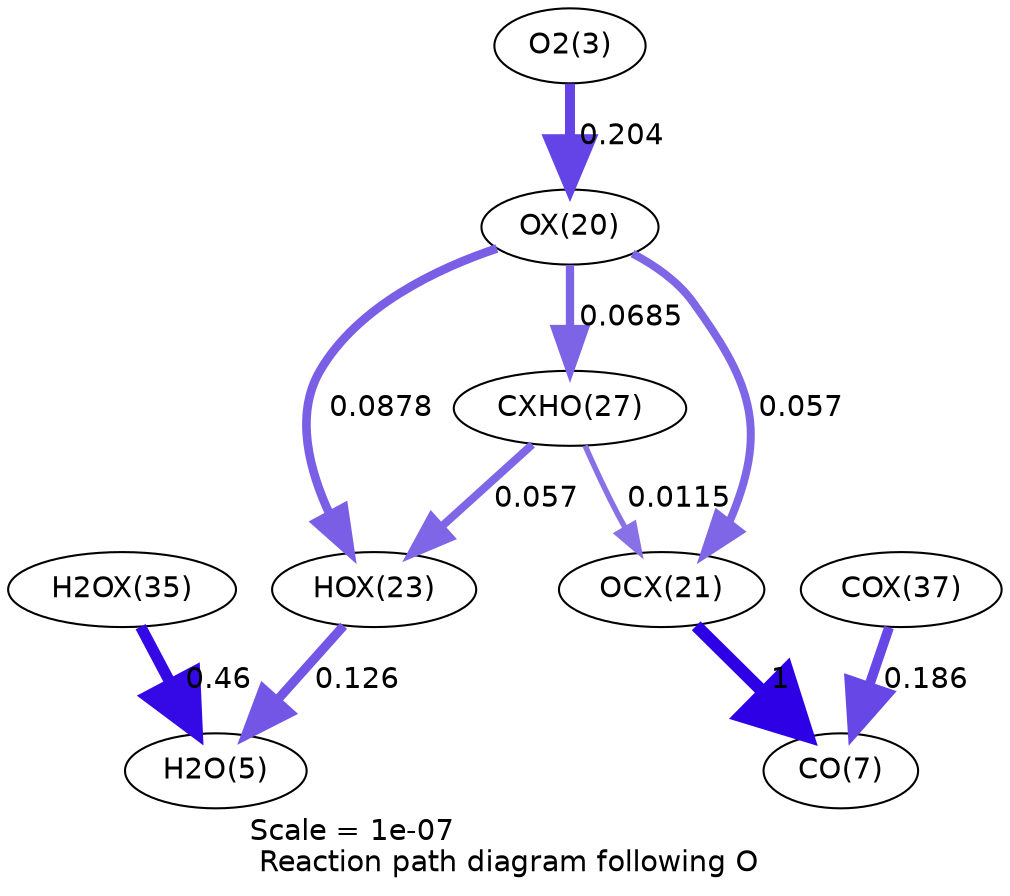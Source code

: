 digraph reaction_paths {
center=1;
s5 -> s23[fontname="Helvetica", penwidth=4.8, arrowsize=2.4, color="0.7, 0.704, 0.9"
, label=" 0.204"];
s23 -> s26[fontname="Helvetica", penwidth=4.16, arrowsize=2.08, color="0.7, 0.588, 0.9"
, label=" 0.0878"];
s23 -> s29[fontname="Helvetica", penwidth=3.98, arrowsize=1.99, color="0.7, 0.568, 0.9"
, label=" 0.0685"];
s23 -> s24[fontname="Helvetica", penwidth=3.84, arrowsize=1.92, color="0.7, 0.557, 0.9"
, label=" 0.057"];
s26 -> s7[fontname="Helvetica", penwidth=4.44, arrowsize=2.22, color="0.7, 0.626, 0.9"
, label=" 0.126"];
s29 -> s26[fontname="Helvetica", penwidth=3.84, arrowsize=1.92, color="0.7, 0.557, 0.9"
, label=" 0.057"];
s32 -> s7[fontname="Helvetica", penwidth=5.41, arrowsize=2.71, color="0.7, 0.96, 0.9"
, label=" 0.46"];
s29 -> s24[fontname="Helvetica", penwidth=2.63, arrowsize=1.31, color="0.7, 0.511, 0.9"
, label=" 0.0115"];
s24 -> s9[fontname="Helvetica", penwidth=6, arrowsize=3, color="0.7, 1.5, 0.9"
, label=" 1"];
s34 -> s9[fontname="Helvetica", penwidth=4.73, arrowsize=2.37, color="0.7, 0.686, 0.9"
, label=" 0.186"];
s5 [ fontname="Helvetica", label="O2(3)"];
s7 [ fontname="Helvetica", label="H2O(5)"];
s9 [ fontname="Helvetica", label="CO(7)"];
s23 [ fontname="Helvetica", label="OX(20)"];
s24 [ fontname="Helvetica", label="OCX(21)"];
s26 [ fontname="Helvetica", label="HOX(23)"];
s29 [ fontname="Helvetica", label="CXHO(27)"];
s32 [ fontname="Helvetica", label="H2OX(35)"];
s34 [ fontname="Helvetica", label="COX(37)"];
 label = "Scale = 1e-07\l Reaction path diagram following O";
 fontname = "Helvetica";
}
